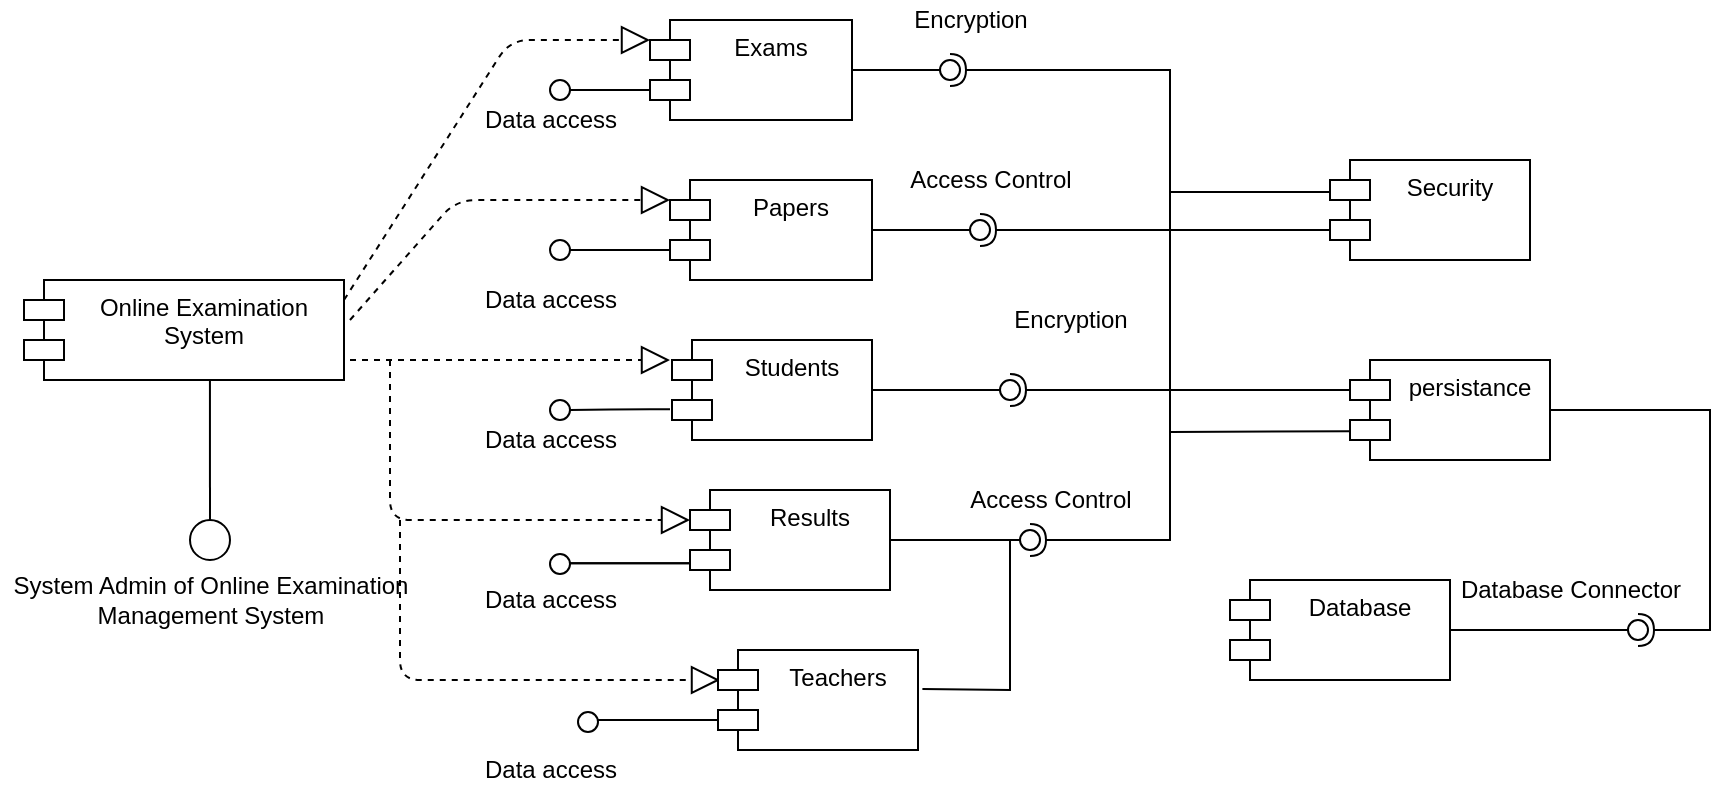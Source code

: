 <mxfile version="13.5.9" type="github">
  <diagram name="Page-1" id="b5b7bab2-c9e2-2cf4-8b2a-24fd1a2a6d21">
    <mxGraphModel dx="1278" dy="547" grid="1" gridSize="10" guides="1" tooltips="1" connect="1" arrows="1" fold="1" page="1" pageScale="1" pageWidth="827" pageHeight="1169" background="#ffffff" math="0" shadow="0">
      <root>
        <mxCell id="0" />
        <mxCell id="1" parent="0" />
        <mxCell id="6e0c8c40b5770093-71" style="edgeStyle=elbowEdgeStyle;rounded=0;html=1;dashed=1;labelBackgroundColor=none;startFill=0;endArrow=open;endFill=0;endSize=10;fontFamily=Verdana;fontSize=10;elbow=vertical;" parent="1" source="6e0c8c40b5770093-33" edge="1">
          <mxGeometry relative="1" as="geometry">
            <mxPoint x="1045.5" y="593.667" as="targetPoint" />
          </mxGeometry>
        </mxCell>
        <mxCell id="6e0c8c40b5770093-65" style="edgeStyle=none;rounded=0;html=1;dashed=1;labelBackgroundColor=none;startFill=0;endArrow=open;endFill=0;endSize=10;fontFamily=Verdana;fontSize=10;entryX=-0.003;entryY=0.411;entryPerimeter=0;" parent="1" source="6e0c8c40b5770093-42" edge="1">
          <mxGeometry relative="1" as="geometry">
            <mxPoint x="799.164" y="653.27" as="targetPoint" />
          </mxGeometry>
        </mxCell>
        <mxCell id="6e0c8c40b5770093-66" style="edgeStyle=none;rounded=0;html=1;dashed=1;labelBackgroundColor=none;startFill=0;endArrow=open;endFill=0;endSize=10;fontFamily=Verdana;fontSize=10;entryX=1.013;entryY=0.444;entryPerimeter=0;" parent="1" target="6e0c8c40b5770093-43" edge="1">
          <mxGeometry relative="1" as="geometry">
            <mxPoint x="664.688" y="594.5" as="sourcePoint" />
          </mxGeometry>
        </mxCell>
        <mxCell id="6e0c8c40b5770093-58" style="rounded=0;html=1;dashed=1;labelBackgroundColor=none;startFill=0;endArrow=open;endFill=0;endSize=10;fontFamily=Verdana;fontSize=10;entryX=0.592;entryY=0.2;entryPerimeter=0;edgeStyle=elbowEdgeStyle;" parent="1" target="6e0c8c40b5770093-11" edge="1">
          <mxGeometry relative="1" as="geometry">
            <mxPoint x="526.667" y="244.5" as="sourcePoint" />
          </mxGeometry>
        </mxCell>
        <mxCell id="6e0c8c40b5770093-60" style="rounded=0;html=1;entryX=0.452;entryY=0.1;entryPerimeter=0;dashed=1;labelBackgroundColor=none;startFill=0;endArrow=open;endFill=0;endSize=10;fontFamily=Verdana;fontSize=10;" parent="1" target="6e0c8c40b5770093-33" edge="1">
          <mxGeometry relative="1" as="geometry">
            <mxPoint x="581.829" y="424.5" as="sourcePoint" />
          </mxGeometry>
        </mxCell>
        <mxCell id="6e0c8c40b5770093-61" style="edgeStyle=none;rounded=0;html=1;entryX=0.69;entryY=0.102;entryPerimeter=0;dashed=1;labelBackgroundColor=none;startFill=0;endArrow=open;endFill=0;endSize=10;fontFamily=Verdana;fontSize=10;" parent="1" target="6e0c8c40b5770093-33" edge="1">
          <mxGeometry relative="1" as="geometry">
            <mxPoint x="811.275" y="428.5" as="sourcePoint" />
          </mxGeometry>
        </mxCell>
        <mxCell id="6e0c8c40b5770093-62" style="edgeStyle=none;rounded=0;html=1;dashed=1;labelBackgroundColor=none;startFill=0;endArrow=open;endFill=0;endSize=10;fontFamily=Verdana;fontSize=10;exitX=1.002;exitY=0.668;exitPerimeter=0;" parent="1" target="6e0c8c40b5770093-25" edge="1">
          <mxGeometry relative="1" as="geometry">
            <mxPoint x="966.06" y="385.34" as="sourcePoint" />
          </mxGeometry>
        </mxCell>
        <mxCell id="6e0c8c40b5770093-63" style="edgeStyle=orthogonalEdgeStyle;rounded=0;html=1;dashed=1;labelBackgroundColor=none;startFill=0;endArrow=open;endFill=0;endSize=10;fontFamily=Verdana;fontSize=10;" parent="1" target="6e0c8c40b5770093-25" edge="1">
          <mxGeometry relative="1" as="geometry">
            <Array as="points">
              <mxPoint x="665.5" y="359.5" />
              <mxPoint x="665.5" y="464.5" />
            </Array>
            <mxPoint x="641.5" y="359.667" as="sourcePoint" />
          </mxGeometry>
        </mxCell>
        <mxCell id="33r3b9LW8lsq7BThP8nO-1" value="Online Examination&#xa;System&#xa; " style="shape=module;align=left;spacingLeft=20;align=center;verticalAlign=top;" vertex="1" parent="1">
          <mxGeometry x="827" y="240" width="160" height="50" as="geometry" />
        </mxCell>
        <mxCell id="33r3b9LW8lsq7BThP8nO-3" value="" style="endArrow=none;html=1;exitX=0.581;exitY=1;exitDx=0;exitDy=0;exitPerimeter=0;" edge="1" parent="1" source="33r3b9LW8lsq7BThP8nO-1">
          <mxGeometry width="50" height="50" relative="1" as="geometry">
            <mxPoint x="920" y="320" as="sourcePoint" />
            <mxPoint x="920" y="360" as="targetPoint" />
          </mxGeometry>
        </mxCell>
        <mxCell id="33r3b9LW8lsq7BThP8nO-5" value="" style="ellipse;whiteSpace=wrap;html=1;aspect=fixed;" vertex="1" parent="1">
          <mxGeometry x="910" y="360" width="20" height="20" as="geometry" />
        </mxCell>
        <mxCell id="33r3b9LW8lsq7BThP8nO-6" value="" style="endArrow=block;dashed=1;endFill=0;endSize=12;html=1;" edge="1" parent="1">
          <mxGeometry width="160" relative="1" as="geometry">
            <mxPoint x="987" y="250" as="sourcePoint" />
            <mxPoint x="1140" y="120" as="targetPoint" />
            <Array as="points">
              <mxPoint x="1070" y="120" />
            </Array>
          </mxGeometry>
        </mxCell>
        <mxCell id="33r3b9LW8lsq7BThP8nO-7" value="Exams" style="shape=module;align=left;spacingLeft=20;align=center;verticalAlign=top;" vertex="1" parent="1">
          <mxGeometry x="1140" y="110" width="101" height="50" as="geometry" />
        </mxCell>
        <mxCell id="33r3b9LW8lsq7BThP8nO-9" value="" style="ellipse;whiteSpace=wrap;html=1;aspect=fixed;" vertex="1" parent="1">
          <mxGeometry x="1090" y="140" width="10" height="10" as="geometry" />
        </mxCell>
        <mxCell id="33r3b9LW8lsq7BThP8nO-10" value="" style="endArrow=none;html=1;entryX=0;entryY=0;entryDx=0;entryDy=35;entryPerimeter=0;exitX=1;exitY=0.5;exitDx=0;exitDy=0;" edge="1" parent="1" source="33r3b9LW8lsq7BThP8nO-9" target="33r3b9LW8lsq7BThP8nO-7">
          <mxGeometry width="50" height="50" relative="1" as="geometry">
            <mxPoint x="1074.58" y="150" as="sourcePoint" />
            <mxPoint x="1074.58" y="210" as="targetPoint" />
            <Array as="points" />
          </mxGeometry>
        </mxCell>
        <mxCell id="33r3b9LW8lsq7BThP8nO-11" value="Data access" style="text;html=1;align=center;verticalAlign=middle;resizable=0;points=[];autosize=1;" vertex="1" parent="1">
          <mxGeometry x="1050" y="150" width="80" height="20" as="geometry" />
        </mxCell>
        <mxCell id="33r3b9LW8lsq7BThP8nO-12" value="" style="endArrow=block;dashed=1;endFill=0;endSize=12;html=1;" edge="1" parent="1">
          <mxGeometry width="160" relative="1" as="geometry">
            <mxPoint x="990" y="260" as="sourcePoint" />
            <mxPoint x="1150" y="200" as="targetPoint" />
            <Array as="points">
              <mxPoint x="1043" y="200" />
              <mxPoint x="1100" y="200" />
            </Array>
          </mxGeometry>
        </mxCell>
        <mxCell id="33r3b9LW8lsq7BThP8nO-13" value="Papers" style="shape=module;align=left;spacingLeft=20;align=center;verticalAlign=top;" vertex="1" parent="1">
          <mxGeometry x="1150" y="190" width="101" height="50" as="geometry" />
        </mxCell>
        <mxCell id="33r3b9LW8lsq7BThP8nO-14" value="" style="ellipse;whiteSpace=wrap;html=1;aspect=fixed;" vertex="1" parent="1">
          <mxGeometry x="1090" y="220" width="10" height="10" as="geometry" />
        </mxCell>
        <mxCell id="33r3b9LW8lsq7BThP8nO-15" value="" style="endArrow=none;html=1;entryX=0;entryY=0;entryDx=0;entryDy=35;entryPerimeter=0;exitX=1;exitY=0.5;exitDx=0;exitDy=0;" edge="1" parent="1">
          <mxGeometry width="50" height="50" relative="1" as="geometry">
            <mxPoint x="1100" y="145" as="sourcePoint" />
            <mxPoint x="1140" y="145" as="targetPoint" />
            <Array as="points">
              <mxPoint x="1120" y="145" />
            </Array>
          </mxGeometry>
        </mxCell>
        <mxCell id="33r3b9LW8lsq7BThP8nO-17" value="" style="endArrow=none;html=1;entryX=0;entryY=0;entryDx=0;entryDy=35;entryPerimeter=0;exitX=1;exitY=0.5;exitDx=0;exitDy=0;" edge="1" parent="1" source="33r3b9LW8lsq7BThP8nO-14" target="33r3b9LW8lsq7BThP8nO-13">
          <mxGeometry width="50" height="50" relative="1" as="geometry">
            <mxPoint x="1100" y="230" as="sourcePoint" />
            <mxPoint x="1130" y="200" as="targetPoint" />
          </mxGeometry>
        </mxCell>
        <mxCell id="33r3b9LW8lsq7BThP8nO-18" value="Data access" style="text;html=1;align=center;verticalAlign=middle;resizable=0;points=[];autosize=1;" vertex="1" parent="1">
          <mxGeometry x="1050" y="240" width="80" height="20" as="geometry" />
        </mxCell>
        <mxCell id="33r3b9LW8lsq7BThP8nO-19" value="" style="endArrow=block;dashed=1;endFill=0;endSize=12;html=1;" edge="1" parent="1">
          <mxGeometry width="160" relative="1" as="geometry">
            <mxPoint x="990" y="280" as="sourcePoint" />
            <mxPoint x="1150" y="280" as="targetPoint" />
            <Array as="points">
              <mxPoint x="1050" y="280" />
            </Array>
          </mxGeometry>
        </mxCell>
        <mxCell id="33r3b9LW8lsq7BThP8nO-20" value="Students" style="shape=module;align=left;spacingLeft=20;align=center;verticalAlign=top;" vertex="1" parent="1">
          <mxGeometry x="1151" y="270" width="100" height="50" as="geometry" />
        </mxCell>
        <mxCell id="33r3b9LW8lsq7BThP8nO-21" value="" style="ellipse;whiteSpace=wrap;html=1;aspect=fixed;" vertex="1" parent="1">
          <mxGeometry x="1090" y="300" width="10" height="10" as="geometry" />
        </mxCell>
        <mxCell id="33r3b9LW8lsq7BThP8nO-22" value="" style="endArrow=none;html=1;exitX=1;exitY=0.5;exitDx=0;exitDy=0;" edge="1" parent="1" source="33r3b9LW8lsq7BThP8nO-21">
          <mxGeometry width="50" height="50" relative="1" as="geometry">
            <mxPoint x="1110" y="304.58" as="sourcePoint" />
            <mxPoint x="1150" y="304.58" as="targetPoint" />
            <Array as="points">
              <mxPoint x="1130" y="304.58" />
              <mxPoint x="1150" y="304.58" />
            </Array>
          </mxGeometry>
        </mxCell>
        <mxCell id="33r3b9LW8lsq7BThP8nO-23" value="Data access" style="text;html=1;align=center;verticalAlign=middle;resizable=0;points=[];autosize=1;" vertex="1" parent="1">
          <mxGeometry x="1050" y="310" width="80" height="20" as="geometry" />
        </mxCell>
        <mxCell id="33r3b9LW8lsq7BThP8nO-24" value="" style="endArrow=block;dashed=1;endFill=0;endSize=12;html=1;" edge="1" parent="1">
          <mxGeometry width="160" relative="1" as="geometry">
            <mxPoint x="1010" y="280" as="sourcePoint" />
            <mxPoint x="1160" y="360" as="targetPoint" />
            <Array as="points">
              <mxPoint x="1010" y="360" />
            </Array>
          </mxGeometry>
        </mxCell>
        <mxCell id="33r3b9LW8lsq7BThP8nO-25" value="Results" style="shape=module;align=left;spacingLeft=20;align=center;verticalAlign=top;" vertex="1" parent="1">
          <mxGeometry x="1160" y="345" width="100" height="50" as="geometry" />
        </mxCell>
        <mxCell id="33r3b9LW8lsq7BThP8nO-26" value="" style="ellipse;whiteSpace=wrap;html=1;aspect=fixed;" vertex="1" parent="1">
          <mxGeometry x="1090" y="377" width="10" height="10" as="geometry" />
        </mxCell>
        <mxCell id="33r3b9LW8lsq7BThP8nO-27" value="" style="endArrow=none;html=1;" edge="1" parent="1">
          <mxGeometry width="50" height="50" relative="1" as="geometry">
            <mxPoint x="1100" y="381.58" as="sourcePoint" />
            <mxPoint x="1160" y="381.58" as="targetPoint" />
          </mxGeometry>
        </mxCell>
        <mxCell id="33r3b9LW8lsq7BThP8nO-30" value="Data access" style="text;html=1;align=center;verticalAlign=middle;resizable=0;points=[];autosize=1;" vertex="1" parent="1">
          <mxGeometry x="1050" y="390" width="80" height="20" as="geometry" />
        </mxCell>
        <mxCell id="33r3b9LW8lsq7BThP8nO-31" value="" style="endArrow=block;dashed=1;endFill=0;endSize=12;html=1;" edge="1" parent="1">
          <mxGeometry width="160" relative="1" as="geometry">
            <mxPoint x="1015" y="360" as="sourcePoint" />
            <mxPoint x="1175" y="440" as="targetPoint" />
            <Array as="points">
              <mxPoint x="1015" y="440" />
            </Array>
          </mxGeometry>
        </mxCell>
        <mxCell id="33r3b9LW8lsq7BThP8nO-32" value="Teachers" style="shape=module;align=left;spacingLeft=20;align=center;verticalAlign=top;" vertex="1" parent="1">
          <mxGeometry x="1174" y="425" width="100" height="50" as="geometry" />
        </mxCell>
        <mxCell id="33r3b9LW8lsq7BThP8nO-33" value="" style="endArrow=none;html=1;" edge="1" parent="1">
          <mxGeometry width="50" height="50" relative="1" as="geometry">
            <mxPoint x="1100" y="381.58" as="sourcePoint" />
            <mxPoint x="1160" y="381.58" as="targetPoint" />
          </mxGeometry>
        </mxCell>
        <mxCell id="33r3b9LW8lsq7BThP8nO-34" value="" style="endArrow=none;html=1;" edge="1" parent="1">
          <mxGeometry width="50" height="50" relative="1" as="geometry">
            <mxPoint x="1114" y="460.0" as="sourcePoint" />
            <mxPoint x="1174" y="460.0" as="targetPoint" />
          </mxGeometry>
        </mxCell>
        <mxCell id="33r3b9LW8lsq7BThP8nO-35" value="" style="ellipse;whiteSpace=wrap;html=1;aspect=fixed;" vertex="1" parent="1">
          <mxGeometry x="1104" y="456" width="10" height="10" as="geometry" />
        </mxCell>
        <mxCell id="33r3b9LW8lsq7BThP8nO-36" value="Data access" style="text;html=1;align=center;verticalAlign=middle;resizable=0;points=[];autosize=1;" vertex="1" parent="1">
          <mxGeometry x="1050" y="475" width="80" height="20" as="geometry" />
        </mxCell>
        <mxCell id="33r3b9LW8lsq7BThP8nO-37" value="&lt;div&gt;System Admin of Online Examination &lt;br&gt;&lt;/div&gt;&lt;div&gt;Management System&lt;br&gt;&lt;/div&gt;" style="text;html=1;align=center;verticalAlign=middle;resizable=0;points=[];autosize=1;" vertex="1" parent="1">
          <mxGeometry x="815" y="385" width="210" height="30" as="geometry" />
        </mxCell>
        <mxCell id="33r3b9LW8lsq7BThP8nO-46" value="" style="rounded=0;orthogonalLoop=1;jettySize=auto;html=1;endArrow=none;endFill=0;" edge="1" target="33r3b9LW8lsq7BThP8nO-48" parent="1" source="33r3b9LW8lsq7BThP8nO-7">
          <mxGeometry relative="1" as="geometry">
            <mxPoint x="1270" y="135" as="sourcePoint" />
          </mxGeometry>
        </mxCell>
        <mxCell id="33r3b9LW8lsq7BThP8nO-47" value="" style="rounded=0;orthogonalLoop=1;jettySize=auto;html=1;endArrow=halfCircle;endFill=0;entryX=0.5;entryY=0.5;entryDx=0;entryDy=0;endSize=6;strokeWidth=1;" edge="1" target="33r3b9LW8lsq7BThP8nO-48" parent="1">
          <mxGeometry relative="1" as="geometry">
            <mxPoint x="1400" y="290" as="sourcePoint" />
            <Array as="points">
              <mxPoint x="1400" y="135" />
            </Array>
          </mxGeometry>
        </mxCell>
        <mxCell id="33r3b9LW8lsq7BThP8nO-48" value="" style="ellipse;whiteSpace=wrap;html=1;fontFamily=Helvetica;fontSize=12;fontColor=#000000;align=center;strokeColor=#000000;fillColor=#ffffff;points=[];aspect=fixed;resizable=0;" vertex="1" parent="1">
          <mxGeometry x="1285" y="130" width="10" height="10" as="geometry" />
        </mxCell>
        <mxCell id="33r3b9LW8lsq7BThP8nO-49" value="" style="rounded=0;orthogonalLoop=1;jettySize=auto;html=1;endArrow=none;endFill=0;" edge="1" target="33r3b9LW8lsq7BThP8nO-51" parent="1" source="33r3b9LW8lsq7BThP8nO-13">
          <mxGeometry relative="1" as="geometry">
            <mxPoint x="1285" y="205" as="sourcePoint" />
          </mxGeometry>
        </mxCell>
        <mxCell id="33r3b9LW8lsq7BThP8nO-50" value="" style="rounded=0;orthogonalLoop=1;jettySize=auto;html=1;endArrow=halfCircle;endFill=0;entryX=0.5;entryY=0.5;entryDx=0;entryDy=0;endSize=6;strokeWidth=1;" edge="1" target="33r3b9LW8lsq7BThP8nO-51" parent="1">
          <mxGeometry relative="1" as="geometry">
            <mxPoint x="1480" y="215" as="sourcePoint" />
          </mxGeometry>
        </mxCell>
        <mxCell id="33r3b9LW8lsq7BThP8nO-51" value="" style="ellipse;whiteSpace=wrap;html=1;fontFamily=Helvetica;fontSize=12;fontColor=#000000;align=center;strokeColor=#000000;fillColor=#ffffff;points=[];aspect=fixed;resizable=0;" vertex="1" parent="1">
          <mxGeometry x="1300" y="210" width="10" height="10" as="geometry" />
        </mxCell>
        <mxCell id="33r3b9LW8lsq7BThP8nO-52" value="Encryption" style="text;html=1;align=center;verticalAlign=middle;resizable=0;points=[];autosize=1;" vertex="1" parent="1">
          <mxGeometry x="1265" y="100" width="70" height="20" as="geometry" />
        </mxCell>
        <mxCell id="33r3b9LW8lsq7BThP8nO-53" value="Access Control" style="text;html=1;align=center;verticalAlign=middle;resizable=0;points=[];autosize=1;" vertex="1" parent="1">
          <mxGeometry x="1260" y="180" width="100" height="20" as="geometry" />
        </mxCell>
        <mxCell id="33r3b9LW8lsq7BThP8nO-54" value="" style="rounded=0;orthogonalLoop=1;jettySize=auto;html=1;endArrow=none;endFill=0;exitX=1;exitY=0.5;exitDx=0;exitDy=0;" edge="1" target="33r3b9LW8lsq7BThP8nO-56" parent="1" source="33r3b9LW8lsq7BThP8nO-20">
          <mxGeometry relative="1" as="geometry">
            <mxPoint x="1300" y="295" as="sourcePoint" />
          </mxGeometry>
        </mxCell>
        <mxCell id="33r3b9LW8lsq7BThP8nO-55" value="" style="rounded=0;orthogonalLoop=1;jettySize=auto;html=1;endArrow=halfCircle;endFill=0;entryX=0.5;entryY=0.5;entryDx=0;entryDy=0;endSize=6;strokeWidth=1;exitX=0;exitY=0;exitDx=0;exitDy=15;exitPerimeter=0;" edge="1" target="33r3b9LW8lsq7BThP8nO-56" parent="1" source="33r3b9LW8lsq7BThP8nO-67">
          <mxGeometry relative="1" as="geometry">
            <mxPoint x="1480" y="295" as="sourcePoint" />
          </mxGeometry>
        </mxCell>
        <mxCell id="33r3b9LW8lsq7BThP8nO-56" value="" style="ellipse;whiteSpace=wrap;html=1;fontFamily=Helvetica;fontSize=12;fontColor=#000000;align=center;strokeColor=#000000;fillColor=#ffffff;points=[];aspect=fixed;resizable=0;" vertex="1" parent="1">
          <mxGeometry x="1315" y="290" width="10" height="10" as="geometry" />
        </mxCell>
        <mxCell id="33r3b9LW8lsq7BThP8nO-57" value="" style="rounded=0;orthogonalLoop=1;jettySize=auto;html=1;endArrow=none;endFill=0;" edge="1" target="33r3b9LW8lsq7BThP8nO-59" parent="1" source="33r3b9LW8lsq7BThP8nO-25">
          <mxGeometry relative="1" as="geometry">
            <mxPoint x="1310" y="370" as="sourcePoint" />
          </mxGeometry>
        </mxCell>
        <mxCell id="33r3b9LW8lsq7BThP8nO-58" value="" style="rounded=0;orthogonalLoop=1;jettySize=auto;html=1;endArrow=halfCircle;endFill=0;entryX=0.5;entryY=0.5;entryDx=0;entryDy=0;endSize=6;strokeWidth=1;" edge="1" target="33r3b9LW8lsq7BThP8nO-59" parent="1">
          <mxGeometry relative="1" as="geometry">
            <mxPoint x="1400" y="290" as="sourcePoint" />
            <Array as="points">
              <mxPoint x="1400" y="370" />
            </Array>
          </mxGeometry>
        </mxCell>
        <mxCell id="33r3b9LW8lsq7BThP8nO-59" value="" style="ellipse;whiteSpace=wrap;html=1;fontFamily=Helvetica;fontSize=12;fontColor=#000000;align=center;strokeColor=#000000;fillColor=#ffffff;points=[];aspect=fixed;resizable=0;" vertex="1" parent="1">
          <mxGeometry x="1325" y="365" width="10" height="10" as="geometry" />
        </mxCell>
        <mxCell id="33r3b9LW8lsq7BThP8nO-60" value="" style="rounded=0;orthogonalLoop=1;jettySize=auto;html=1;endArrow=none;endFill=0;exitX=1.022;exitY=0.39;exitDx=0;exitDy=0;exitPerimeter=0;" edge="1" parent="1" source="33r3b9LW8lsq7BThP8nO-32">
          <mxGeometry relative="1" as="geometry">
            <mxPoint x="1315" y="445" as="sourcePoint" />
            <mxPoint x="1320" y="370" as="targetPoint" />
            <Array as="points">
              <mxPoint x="1320" y="445" />
            </Array>
          </mxGeometry>
        </mxCell>
        <mxCell id="33r3b9LW8lsq7BThP8nO-63" value="Encryption " style="text;html=1;align=center;verticalAlign=middle;resizable=0;points=[];autosize=1;" vertex="1" parent="1">
          <mxGeometry x="1315" y="250" width="70" height="20" as="geometry" />
        </mxCell>
        <mxCell id="33r3b9LW8lsq7BThP8nO-64" value="Access Control" style="text;html=1;align=center;verticalAlign=middle;resizable=0;points=[];autosize=1;" vertex="1" parent="1">
          <mxGeometry x="1290" y="340" width="100" height="20" as="geometry" />
        </mxCell>
        <mxCell id="33r3b9LW8lsq7BThP8nO-65" value="" style="endArrow=none;html=1;" edge="1" parent="1">
          <mxGeometry width="50" height="50" relative="1" as="geometry">
            <mxPoint x="1400" y="196" as="sourcePoint" />
            <mxPoint x="1480" y="196" as="targetPoint" />
          </mxGeometry>
        </mxCell>
        <mxCell id="33r3b9LW8lsq7BThP8nO-66" value="Security" style="shape=module;align=left;spacingLeft=20;align=center;verticalAlign=top;" vertex="1" parent="1">
          <mxGeometry x="1480" y="180" width="100" height="50" as="geometry" />
        </mxCell>
        <mxCell id="33r3b9LW8lsq7BThP8nO-67" value="persistance" style="shape=module;align=left;spacingLeft=20;align=center;verticalAlign=top;" vertex="1" parent="1">
          <mxGeometry x="1490" y="280" width="100" height="50" as="geometry" />
        </mxCell>
        <mxCell id="33r3b9LW8lsq7BThP8nO-68" value="" style="endArrow=none;html=1;" edge="1" parent="1">
          <mxGeometry width="50" height="50" relative="1" as="geometry">
            <mxPoint x="1400" y="316" as="sourcePoint" />
            <mxPoint x="1490" y="315.58" as="targetPoint" />
          </mxGeometry>
        </mxCell>
        <mxCell id="33r3b9LW8lsq7BThP8nO-69" value="Database" style="shape=module;align=left;spacingLeft=20;align=center;verticalAlign=top;" vertex="1" parent="1">
          <mxGeometry x="1430" y="390" width="110" height="50" as="geometry" />
        </mxCell>
        <mxCell id="33r3b9LW8lsq7BThP8nO-70" value="" style="rounded=0;orthogonalLoop=1;jettySize=auto;html=1;endArrow=none;endFill=0;exitX=1;exitY=0.5;exitDx=0;exitDy=0;" edge="1" target="33r3b9LW8lsq7BThP8nO-72" parent="1" source="33r3b9LW8lsq7BThP8nO-69">
          <mxGeometry relative="1" as="geometry">
            <mxPoint x="1614" y="415" as="sourcePoint" />
          </mxGeometry>
        </mxCell>
        <mxCell id="33r3b9LW8lsq7BThP8nO-71" value="" style="rounded=0;orthogonalLoop=1;jettySize=auto;html=1;endArrow=halfCircle;endFill=0;entryX=0.5;entryY=0.5;entryDx=0;entryDy=0;endSize=6;strokeWidth=1;exitX=1;exitY=0.5;exitDx=0;exitDy=0;" edge="1" target="33r3b9LW8lsq7BThP8nO-72" parent="1" source="33r3b9LW8lsq7BThP8nO-67">
          <mxGeometry relative="1" as="geometry">
            <mxPoint x="1670" y="300" as="sourcePoint" />
            <Array as="points">
              <mxPoint x="1670" y="305" />
              <mxPoint x="1670" y="415" />
            </Array>
          </mxGeometry>
        </mxCell>
        <mxCell id="33r3b9LW8lsq7BThP8nO-72" value="" style="ellipse;whiteSpace=wrap;html=1;fontFamily=Helvetica;fontSize=12;fontColor=#000000;align=center;strokeColor=#000000;fillColor=#ffffff;points=[];aspect=fixed;resizable=0;" vertex="1" parent="1">
          <mxGeometry x="1629" y="410" width="10" height="10" as="geometry" />
        </mxCell>
        <mxCell id="33r3b9LW8lsq7BThP8nO-73" value="Database Connector" style="text;html=1;align=center;verticalAlign=middle;resizable=0;points=[];autosize=1;" vertex="1" parent="1">
          <mxGeometry x="1540" y="385" width="120" height="20" as="geometry" />
        </mxCell>
      </root>
    </mxGraphModel>
  </diagram>
</mxfile>
